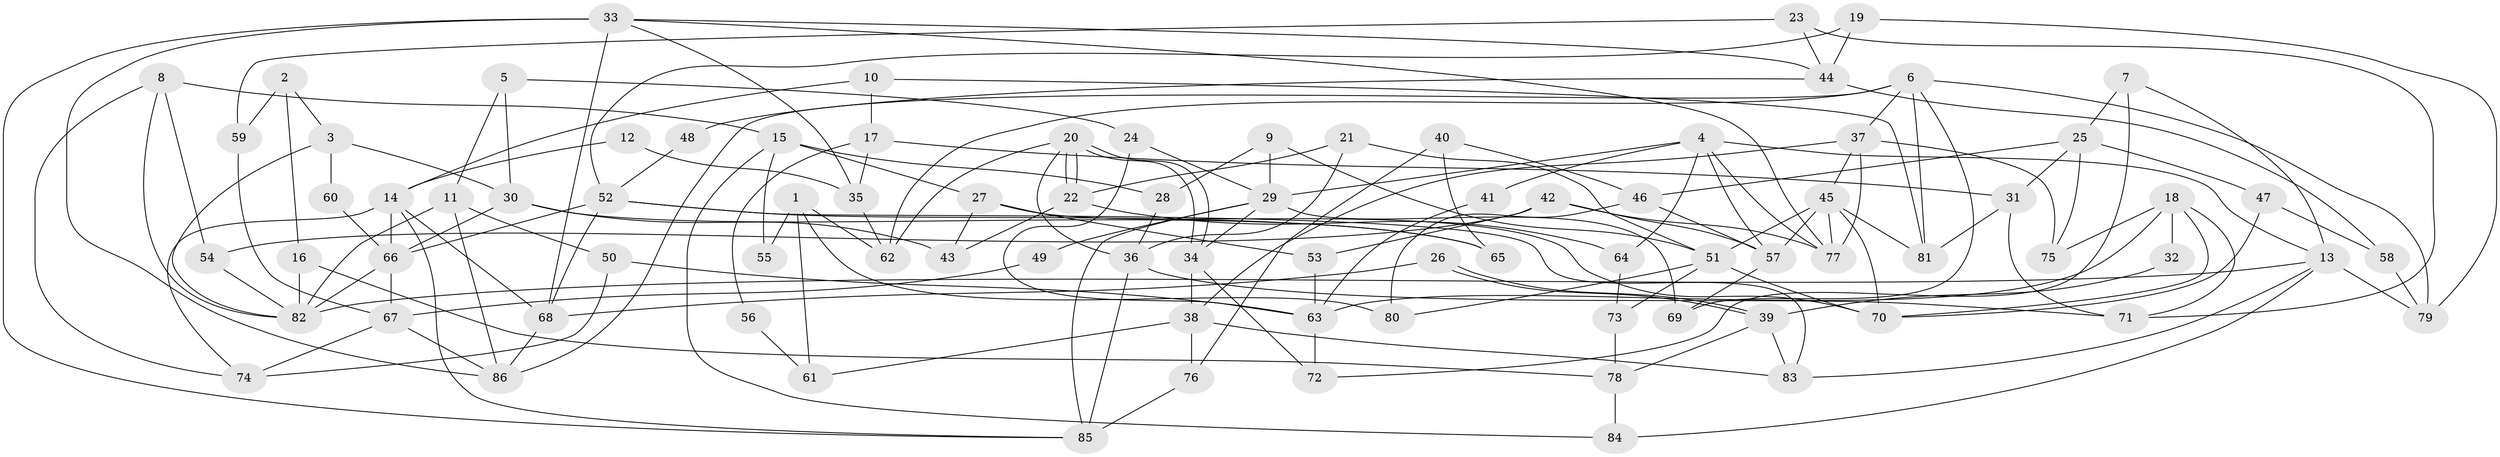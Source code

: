 // coarse degree distribution, {2: 0.11764705882352941, 6: 0.0784313725490196, 5: 0.29411764705882354, 3: 0.2549019607843137, 4: 0.13725490196078433, 7: 0.058823529411764705, 11: 0.0392156862745098, 9: 0.0196078431372549}
// Generated by graph-tools (version 1.1) at 2025/54/03/04/25 21:54:08]
// undirected, 86 vertices, 172 edges
graph export_dot {
graph [start="1"]
  node [color=gray90,style=filled];
  1;
  2;
  3;
  4;
  5;
  6;
  7;
  8;
  9;
  10;
  11;
  12;
  13;
  14;
  15;
  16;
  17;
  18;
  19;
  20;
  21;
  22;
  23;
  24;
  25;
  26;
  27;
  28;
  29;
  30;
  31;
  32;
  33;
  34;
  35;
  36;
  37;
  38;
  39;
  40;
  41;
  42;
  43;
  44;
  45;
  46;
  47;
  48;
  49;
  50;
  51;
  52;
  53;
  54;
  55;
  56;
  57;
  58;
  59;
  60;
  61;
  62;
  63;
  64;
  65;
  66;
  67;
  68;
  69;
  70;
  71;
  72;
  73;
  74;
  75;
  76;
  77;
  78;
  79;
  80;
  81;
  82;
  83;
  84;
  85;
  86;
  1 -- 62;
  1 -- 80;
  1 -- 55;
  1 -- 61;
  2 -- 16;
  2 -- 3;
  2 -- 59;
  3 -- 82;
  3 -- 30;
  3 -- 60;
  4 -- 29;
  4 -- 57;
  4 -- 13;
  4 -- 41;
  4 -- 64;
  4 -- 77;
  5 -- 24;
  5 -- 11;
  5 -- 30;
  6 -- 86;
  6 -- 37;
  6 -- 62;
  6 -- 69;
  6 -- 79;
  6 -- 81;
  7 -- 72;
  7 -- 13;
  7 -- 25;
  8 -- 82;
  8 -- 74;
  8 -- 15;
  8 -- 54;
  9 -- 28;
  9 -- 29;
  9 -- 51;
  10 -- 81;
  10 -- 14;
  10 -- 17;
  11 -- 86;
  11 -- 50;
  11 -- 82;
  12 -- 14;
  12 -- 35;
  13 -- 82;
  13 -- 79;
  13 -- 83;
  13 -- 84;
  14 -- 66;
  14 -- 85;
  14 -- 68;
  14 -- 74;
  15 -- 27;
  15 -- 28;
  15 -- 55;
  15 -- 84;
  16 -- 82;
  16 -- 78;
  17 -- 35;
  17 -- 31;
  17 -- 56;
  18 -- 71;
  18 -- 70;
  18 -- 32;
  18 -- 63;
  18 -- 75;
  19 -- 79;
  19 -- 44;
  19 -- 52;
  20 -- 22;
  20 -- 22;
  20 -- 34;
  20 -- 34;
  20 -- 36;
  20 -- 62;
  21 -- 51;
  21 -- 22;
  21 -- 36;
  22 -- 64;
  22 -- 43;
  23 -- 44;
  23 -- 71;
  23 -- 59;
  24 -- 63;
  24 -- 29;
  25 -- 31;
  25 -- 46;
  25 -- 47;
  25 -- 75;
  26 -- 39;
  26 -- 39;
  26 -- 68;
  27 -- 70;
  27 -- 43;
  27 -- 53;
  28 -- 36;
  29 -- 34;
  29 -- 85;
  29 -- 49;
  29 -- 69;
  30 -- 66;
  30 -- 43;
  30 -- 65;
  31 -- 81;
  31 -- 71;
  32 -- 39;
  33 -- 77;
  33 -- 68;
  33 -- 35;
  33 -- 44;
  33 -- 85;
  33 -- 86;
  34 -- 38;
  34 -- 72;
  35 -- 62;
  36 -- 71;
  36 -- 85;
  37 -- 75;
  37 -- 45;
  37 -- 38;
  37 -- 77;
  38 -- 83;
  38 -- 61;
  38 -- 76;
  39 -- 83;
  39 -- 78;
  40 -- 65;
  40 -- 76;
  40 -- 46;
  41 -- 63;
  42 -- 77;
  42 -- 57;
  42 -- 53;
  42 -- 54;
  44 -- 58;
  44 -- 48;
  45 -- 77;
  45 -- 57;
  45 -- 51;
  45 -- 70;
  45 -- 81;
  46 -- 57;
  46 -- 80;
  47 -- 70;
  47 -- 58;
  48 -- 52;
  49 -- 67;
  50 -- 63;
  50 -- 74;
  51 -- 70;
  51 -- 73;
  51 -- 80;
  52 -- 66;
  52 -- 65;
  52 -- 68;
  52 -- 83;
  53 -- 63;
  54 -- 82;
  56 -- 61;
  57 -- 69;
  58 -- 79;
  59 -- 67;
  60 -- 66;
  63 -- 72;
  64 -- 73;
  66 -- 67;
  66 -- 82;
  67 -- 86;
  67 -- 74;
  68 -- 86;
  73 -- 78;
  76 -- 85;
  78 -- 84;
}
